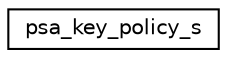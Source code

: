 digraph "Graphical Class Hierarchy"
{
 // LATEX_PDF_SIZE
  edge [fontname="Helvetica",fontsize="10",labelfontname="Helvetica",labelfontsize="10"];
  node [fontname="Helvetica",fontsize="10",shape=record];
  rankdir="LR";
  Node0 [label="psa_key_policy_s",height=0.2,width=0.4,color="black", fillcolor="white", style="filled",URL="$structpsa__key__policy__s.html",tooltip="Structure storing the key usage policies."];
}

